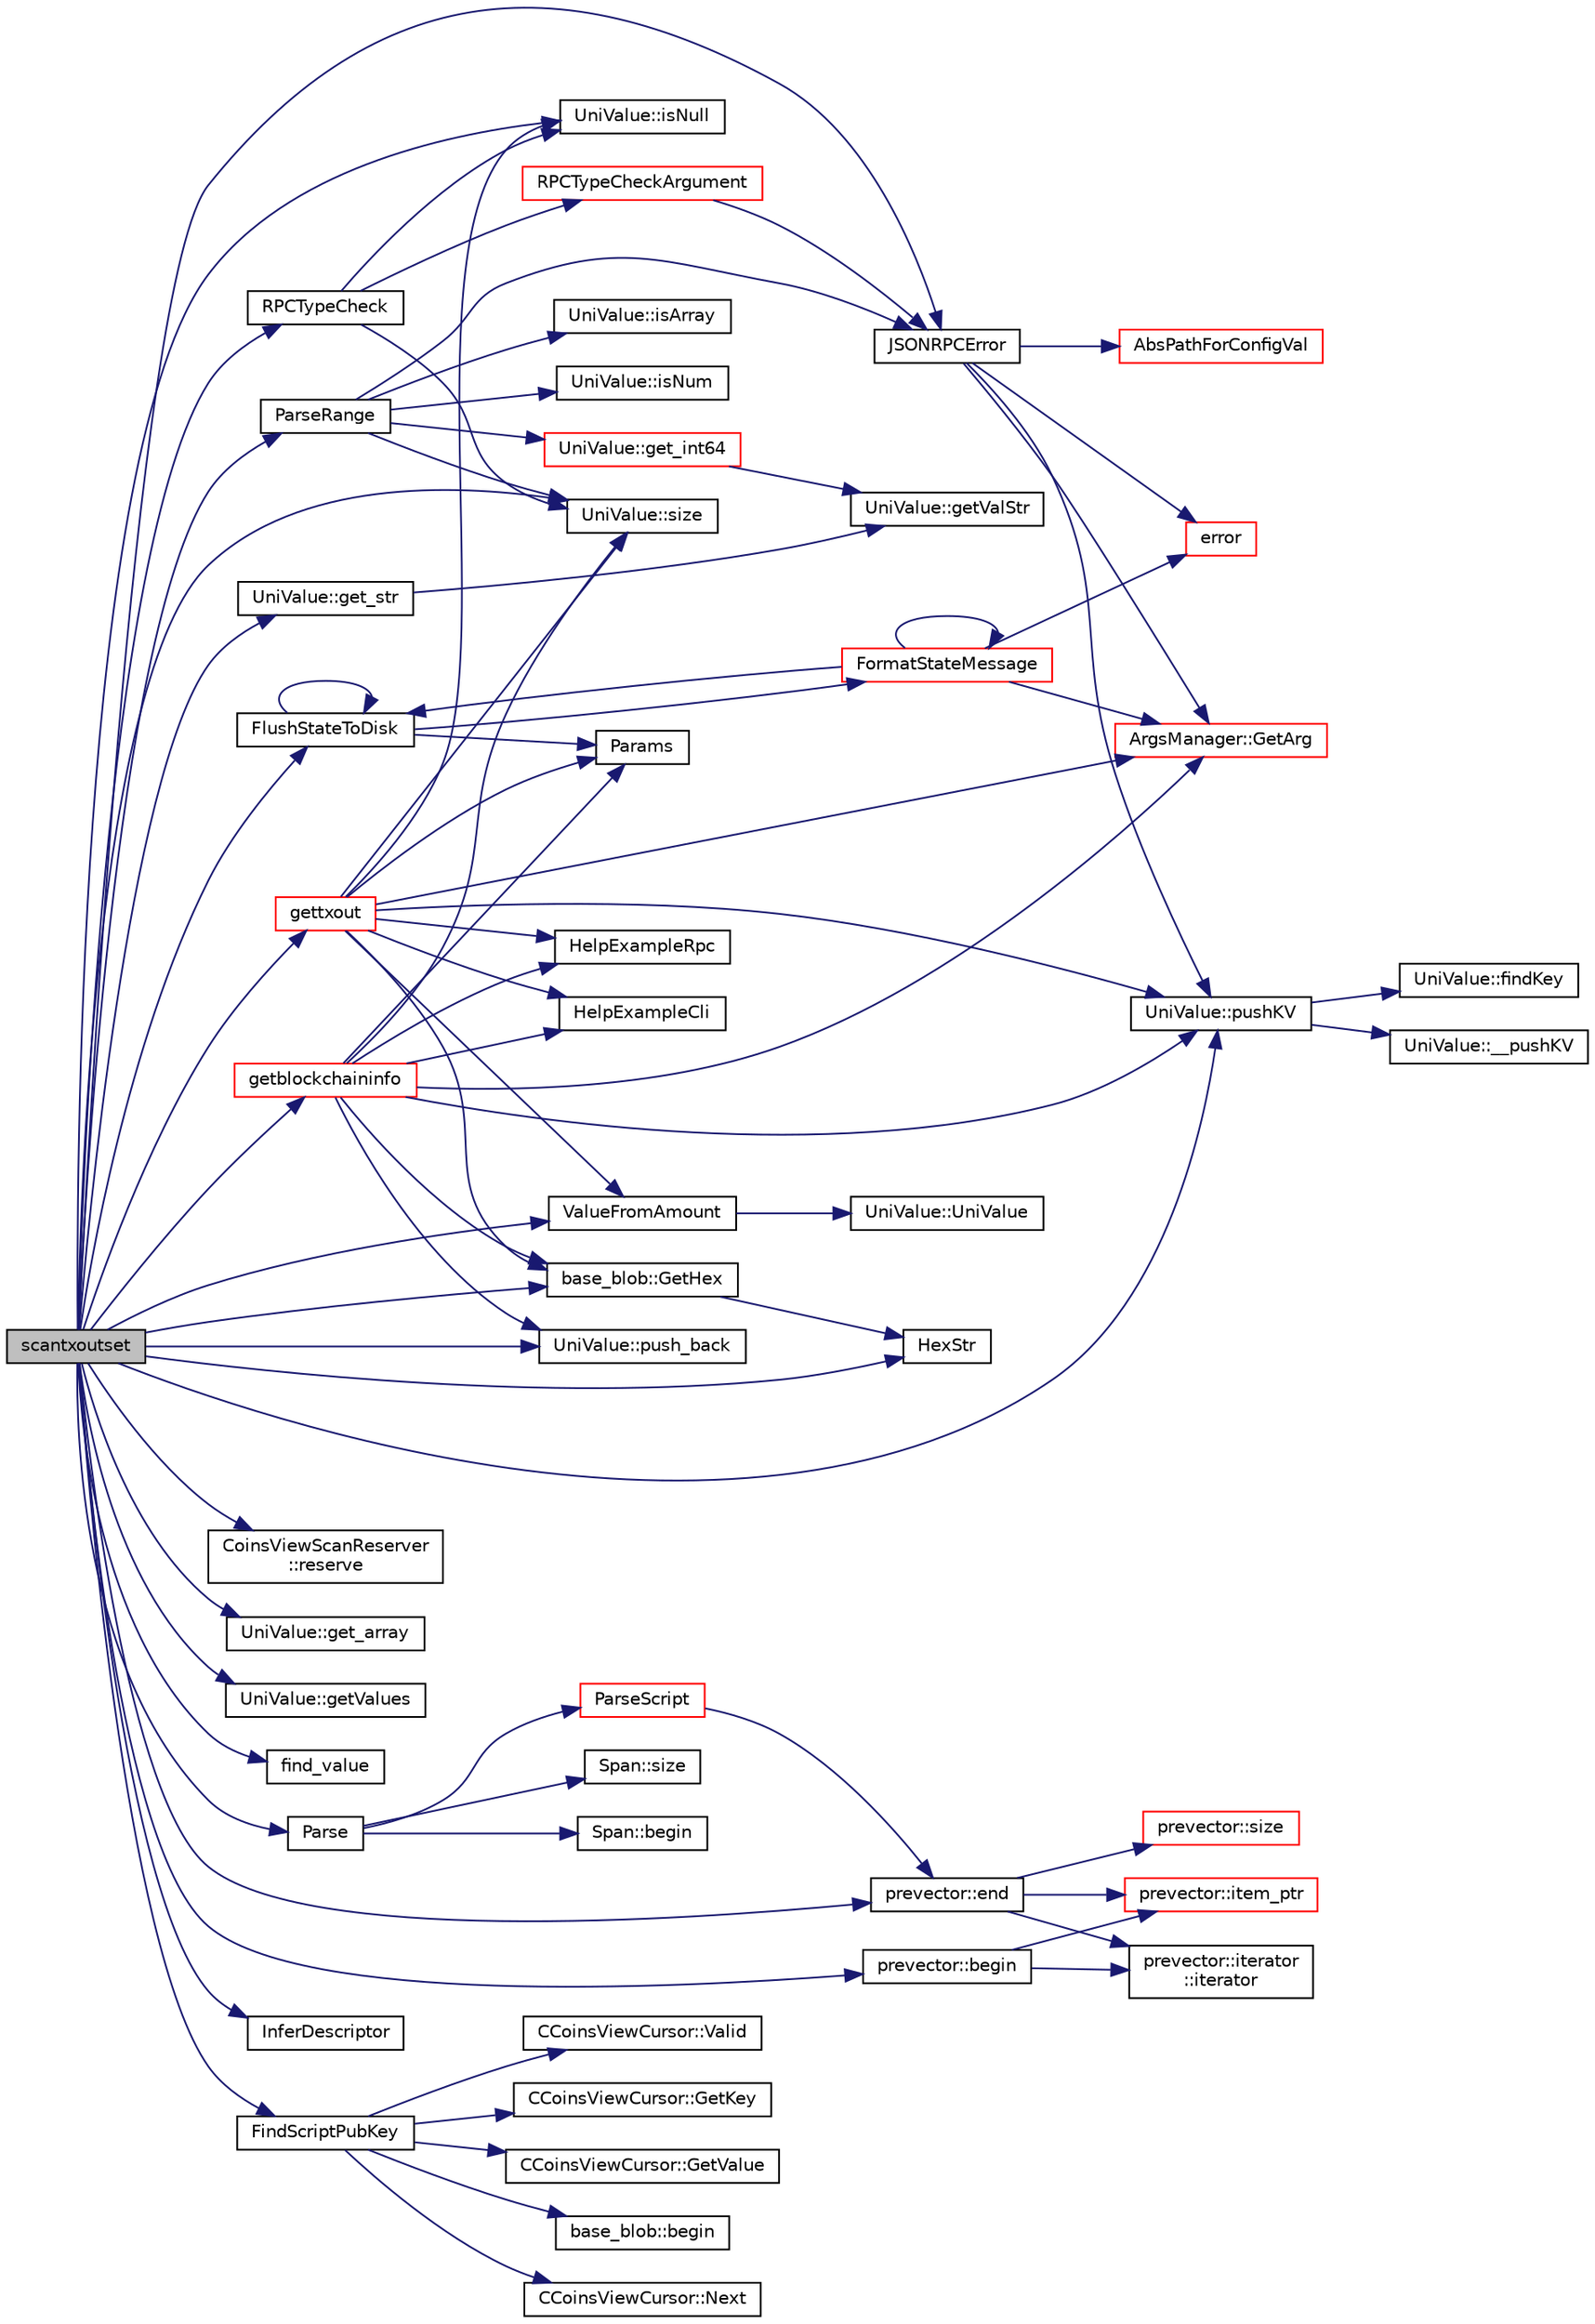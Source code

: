 digraph "scantxoutset"
{
  edge [fontname="Helvetica",fontsize="10",labelfontname="Helvetica",labelfontsize="10"];
  node [fontname="Helvetica",fontsize="10",shape=record];
  rankdir="LR";
  Node1 [label="scantxoutset",height=0.2,width=0.4,color="black", fillcolor="grey75", style="filled", fontcolor="black"];
  Node1 -> Node2 [color="midnightblue",fontsize="10",style="solid",fontname="Helvetica"];
  Node2 [label="UniValue::size",height=0.2,width=0.4,color="black", fillcolor="white", style="filled",URL="$class_uni_value.html#a61ee4ef0fa78da6d936dddf408a51a13"];
  Node1 -> Node3 [color="midnightblue",fontsize="10",style="solid",fontname="Helvetica"];
  Node3 [label="RPCTypeCheck",height=0.2,width=0.4,color="black", fillcolor="white", style="filled",URL="$server_8cpp.html#a1d3e3ccc5d3ba3ee1314be41a2039e0f",tooltip="Type-check arguments; throws JSONRPCError if wrong type given. "];
  Node3 -> Node2 [color="midnightblue",fontsize="10",style="solid",fontname="Helvetica"];
  Node3 -> Node4 [color="midnightblue",fontsize="10",style="solid",fontname="Helvetica"];
  Node4 [label="UniValue::isNull",height=0.2,width=0.4,color="black", fillcolor="white", style="filled",URL="$class_uni_value.html#a70c4bfad8015106cc480042462f413c1"];
  Node3 -> Node5 [color="midnightblue",fontsize="10",style="solid",fontname="Helvetica"];
  Node5 [label="RPCTypeCheckArgument",height=0.2,width=0.4,color="red", fillcolor="white", style="filled",URL="$server_8cpp.html#a34ca526f05cc7f2281e634a5be48c121",tooltip="Type-check one argument; throws JSONRPCError if wrong type given. "];
  Node5 -> Node6 [color="midnightblue",fontsize="10",style="solid",fontname="Helvetica"];
  Node6 [label="JSONRPCError",height=0.2,width=0.4,color="black", fillcolor="white", style="filled",URL="$rpc_2protocol_8cpp.html#a40b75d3d265c4a2e1d5fe3e129743884"];
  Node6 -> Node7 [color="midnightblue",fontsize="10",style="solid",fontname="Helvetica"];
  Node7 [label="error",height=0.2,width=0.4,color="red", fillcolor="white", style="filled",URL="$system_8h.html#a0605c886f88f190fa6a51ae07ca7558a"];
  Node6 -> Node8 [color="midnightblue",fontsize="10",style="solid",fontname="Helvetica"];
  Node8 [label="UniValue::pushKV",height=0.2,width=0.4,color="black", fillcolor="white", style="filled",URL="$class_uni_value.html#abab649c2dbd593233de6364254456026"];
  Node8 -> Node9 [color="midnightblue",fontsize="10",style="solid",fontname="Helvetica"];
  Node9 [label="UniValue::findKey",height=0.2,width=0.4,color="black", fillcolor="white", style="filled",URL="$class_uni_value.html#a0b2da6f10943e899d304a28ef1a12094"];
  Node8 -> Node10 [color="midnightblue",fontsize="10",style="solid",fontname="Helvetica"];
  Node10 [label="UniValue::__pushKV",height=0.2,width=0.4,color="black", fillcolor="white", style="filled",URL="$class_uni_value.html#a505a2087cb7d9ee51d24a97a5cc7910c"];
  Node6 -> Node11 [color="midnightblue",fontsize="10",style="solid",fontname="Helvetica"];
  Node11 [label="ArgsManager::GetArg",height=0.2,width=0.4,color="red", fillcolor="white", style="filled",URL="$class_args_manager.html#a565c101a8d753ca2d71c7069a9d411c1",tooltip="Return string argument or default value. "];
  Node6 -> Node12 [color="midnightblue",fontsize="10",style="solid",fontname="Helvetica"];
  Node12 [label="AbsPathForConfigVal",height=0.2,width=0.4,color="red", fillcolor="white", style="filled",URL="$system_8cpp.html#a162859252c5665f520a6d4bce967947c",tooltip="Most paths passed as configuration arguments are treated as relative to the datadir if they are not a..."];
  Node1 -> Node13 [color="midnightblue",fontsize="10",style="solid",fontname="Helvetica"];
  Node13 [label="UniValue::get_str",height=0.2,width=0.4,color="black", fillcolor="white", style="filled",URL="$class_uni_value.html#a9f69bbd4ccf8d083934cbb510c039cef"];
  Node13 -> Node14 [color="midnightblue",fontsize="10",style="solid",fontname="Helvetica"];
  Node14 [label="UniValue::getValStr",height=0.2,width=0.4,color="black", fillcolor="white", style="filled",URL="$class_uni_value.html#ae8e17c2a90b668d0771a0523d70cd70d"];
  Node1 -> Node15 [color="midnightblue",fontsize="10",style="solid",fontname="Helvetica"];
  Node15 [label="CoinsViewScanReserver\l::reserve",height=0.2,width=0.4,color="black", fillcolor="white", style="filled",URL="$class_coins_view_scan_reserver.html#ae97d608dd699ec00814dc6074680f8a9"];
  Node1 -> Node8 [color="midnightblue",fontsize="10",style="solid",fontname="Helvetica"];
  Node1 -> Node6 [color="midnightblue",fontsize="10",style="solid",fontname="Helvetica"];
  Node1 -> Node16 [color="midnightblue",fontsize="10",style="solid",fontname="Helvetica"];
  Node16 [label="UniValue::get_array",height=0.2,width=0.4,color="black", fillcolor="white", style="filled",URL="$class_uni_value.html#ad9dc934ddb1fb9515449bbc9148a18ea"];
  Node1 -> Node17 [color="midnightblue",fontsize="10",style="solid",fontname="Helvetica"];
  Node17 [label="UniValue::getValues",height=0.2,width=0.4,color="black", fillcolor="white", style="filled",URL="$class_uni_value.html#ac69674f357ce37046be79bd9e982ca67"];
  Node1 -> Node18 [color="midnightblue",fontsize="10",style="solid",fontname="Helvetica"];
  Node18 [label="find_value",height=0.2,width=0.4,color="black", fillcolor="white", style="filled",URL="$univalue_8h.html#a33625d562f1ef5f44ceb171d5c8f2a85"];
  Node1 -> Node4 [color="midnightblue",fontsize="10",style="solid",fontname="Helvetica"];
  Node1 -> Node19 [color="midnightblue",fontsize="10",style="solid",fontname="Helvetica"];
  Node19 [label="ParseRange",height=0.2,width=0.4,color="black", fillcolor="white", style="filled",URL="$util_8cpp.html#a33cafa17fa50fc9f7b872f8ad2809dfa",tooltip="Parse a JSON range specified as int64, or [int64, int64]. "];
  Node19 -> Node20 [color="midnightblue",fontsize="10",style="solid",fontname="Helvetica"];
  Node20 [label="UniValue::isNum",height=0.2,width=0.4,color="black", fillcolor="white", style="filled",URL="$class_uni_value.html#a7fbb6d10b1353a8522f7b0d0784fa5b8"];
  Node19 -> Node21 [color="midnightblue",fontsize="10",style="solid",fontname="Helvetica"];
  Node21 [label="UniValue::get_int64",height=0.2,width=0.4,color="red", fillcolor="white", style="filled",URL="$class_uni_value.html#a4891070715a7c974a2c829f01637b473"];
  Node21 -> Node14 [color="midnightblue",fontsize="10",style="solid",fontname="Helvetica"];
  Node19 -> Node22 [color="midnightblue",fontsize="10",style="solid",fontname="Helvetica"];
  Node22 [label="UniValue::isArray",height=0.2,width=0.4,color="black", fillcolor="white", style="filled",URL="$class_uni_value.html#a58313bd5c29e30b861079ca9d7c9c2b9"];
  Node19 -> Node2 [color="midnightblue",fontsize="10",style="solid",fontname="Helvetica"];
  Node19 -> Node6 [color="midnightblue",fontsize="10",style="solid",fontname="Helvetica"];
  Node1 -> Node23 [color="midnightblue",fontsize="10",style="solid",fontname="Helvetica"];
  Node23 [label="Parse",height=0.2,width=0.4,color="black", fillcolor="white", style="filled",URL="$descriptor_8cpp.html#adb1fcc7f0e1c90f01b1d47beecaa4880",tooltip="Parse a descriptor string. "];
  Node23 -> Node24 [color="midnightblue",fontsize="10",style="solid",fontname="Helvetica"];
  Node24 [label="Span::size",height=0.2,width=0.4,color="black", fillcolor="white", style="filled",URL="$class_span.html#ad3ffcd37799bda81da7cf4486726b830"];
  Node23 -> Node25 [color="midnightblue",fontsize="10",style="solid",fontname="Helvetica"];
  Node25 [label="Span::begin",height=0.2,width=0.4,color="black", fillcolor="white", style="filled",URL="$class_span.html#a91d6aef791a1abb906d78298ffefebb1"];
  Node23 -> Node26 [color="midnightblue",fontsize="10",style="solid",fontname="Helvetica"];
  Node26 [label="ParseScript",height=0.2,width=0.4,color="red", fillcolor="white", style="filled",URL="$core__io_8h.html#a29989c95b21abde8baf8b48a73f9b9a8"];
  Node26 -> Node27 [color="midnightblue",fontsize="10",style="solid",fontname="Helvetica"];
  Node27 [label="prevector::end",height=0.2,width=0.4,color="black", fillcolor="white", style="filled",URL="$classprevector.html#aab7f6e13a3cac85cc340fc6b90c5365c"];
  Node27 -> Node28 [color="midnightblue",fontsize="10",style="solid",fontname="Helvetica"];
  Node28 [label="prevector::iterator\l::iterator",height=0.2,width=0.4,color="black", fillcolor="white", style="filled",URL="$classprevector_1_1iterator.html#ae9dd2b5e8d96f866e4b05d6b7535f285"];
  Node27 -> Node29 [color="midnightblue",fontsize="10",style="solid",fontname="Helvetica"];
  Node29 [label="prevector::item_ptr",height=0.2,width=0.4,color="red", fillcolor="white", style="filled",URL="$classprevector.html#a59f1d7bcbc751cfa0faddd7ffa184846"];
  Node27 -> Node30 [color="midnightblue",fontsize="10",style="solid",fontname="Helvetica"];
  Node30 [label="prevector::size",height=0.2,width=0.4,color="red", fillcolor="white", style="filled",URL="$classprevector.html#a8430c39b212986d6cd2ba9d6fa939241"];
  Node1 -> Node31 [color="midnightblue",fontsize="10",style="solid",fontname="Helvetica"];
  Node31 [label="InferDescriptor",height=0.2,width=0.4,color="black", fillcolor="white", style="filled",URL="$descriptor_8cpp.html#ae75dd07a3fc7e942c4ed979623c05c48",tooltip="Find a descriptor for the specified script, using information from provider where possible..."];
  Node1 -> Node32 [color="midnightblue",fontsize="10",style="solid",fontname="Helvetica"];
  Node32 [label="FlushStateToDisk",height=0.2,width=0.4,color="black", fillcolor="white", style="filled",URL="$validation_8cpp.html#a0d01c135cc5a05475e3dc3910c9888da",tooltip="Flush all state, indexes and buffers to disk. "];
  Node32 -> Node33 [color="midnightblue",fontsize="10",style="solid",fontname="Helvetica"];
  Node33 [label="Params",height=0.2,width=0.4,color="black", fillcolor="white", style="filled",URL="$chainparams_8cpp.html#ace5c5b706d71a324a417dd2db394fd4a",tooltip="Return the currently selected parameters. "];
  Node32 -> Node32 [color="midnightblue",fontsize="10",style="solid",fontname="Helvetica"];
  Node32 -> Node34 [color="midnightblue",fontsize="10",style="solid",fontname="Helvetica"];
  Node34 [label="FormatStateMessage",height=0.2,width=0.4,color="red", fillcolor="white", style="filled",URL="$validation_8cpp.html#a86ed1d2d0837b905d74c2e4192b6c06a",tooltip="Convert CValidationState to a human-readable message for logging. "];
  Node34 -> Node11 [color="midnightblue",fontsize="10",style="solid",fontname="Helvetica"];
  Node34 -> Node7 [color="midnightblue",fontsize="10",style="solid",fontname="Helvetica"];
  Node34 -> Node34 [color="midnightblue",fontsize="10",style="solid",fontname="Helvetica"];
  Node34 -> Node32 [color="midnightblue",fontsize="10",style="solid",fontname="Helvetica"];
  Node1 -> Node35 [color="midnightblue",fontsize="10",style="solid",fontname="Helvetica"];
  Node35 [label="FindScriptPubKey",height=0.2,width=0.4,color="black", fillcolor="white", style="filled",URL="$blockchain_8cpp.html#a47f8d3a14b20c71b6500954a2194637f",tooltip="Search for a given set of pubkey scripts. "];
  Node35 -> Node36 [color="midnightblue",fontsize="10",style="solid",fontname="Helvetica"];
  Node36 [label="CCoinsViewCursor::Valid",height=0.2,width=0.4,color="black", fillcolor="white", style="filled",URL="$class_c_coins_view_cursor.html#a342832b1976ff9dd56c1d1184844167d"];
  Node35 -> Node37 [color="midnightblue",fontsize="10",style="solid",fontname="Helvetica"];
  Node37 [label="CCoinsViewCursor::GetKey",height=0.2,width=0.4,color="black", fillcolor="white", style="filled",URL="$class_c_coins_view_cursor.html#a998dd38791b1dd28794f7e6ce108df8a"];
  Node35 -> Node38 [color="midnightblue",fontsize="10",style="solid",fontname="Helvetica"];
  Node38 [label="CCoinsViewCursor::GetValue",height=0.2,width=0.4,color="black", fillcolor="white", style="filled",URL="$class_c_coins_view_cursor.html#ad86274fb9d5809e9c578b8c1612cc13e"];
  Node35 -> Node39 [color="midnightblue",fontsize="10",style="solid",fontname="Helvetica"];
  Node39 [label="base_blob::begin",height=0.2,width=0.4,color="black", fillcolor="white", style="filled",URL="$classbase__blob.html#aeee68e00ceeacf49086e98b661e017ff"];
  Node35 -> Node40 [color="midnightblue",fontsize="10",style="solid",fontname="Helvetica"];
  Node40 [label="CCoinsViewCursor::Next",height=0.2,width=0.4,color="black", fillcolor="white", style="filled",URL="$class_c_coins_view_cursor.html#a2dcc463aa35b7cecc0d11602c7a1796b"];
  Node1 -> Node41 [color="midnightblue",fontsize="10",style="solid",fontname="Helvetica"];
  Node41 [label="base_blob::GetHex",height=0.2,width=0.4,color="black", fillcolor="white", style="filled",URL="$classbase__blob.html#a9541747b1f91f9469ac0aff90665bd32"];
  Node41 -> Node42 [color="midnightblue",fontsize="10",style="solid",fontname="Helvetica"];
  Node42 [label="HexStr",height=0.2,width=0.4,color="black", fillcolor="white", style="filled",URL="$strencodings_8h.html#af003e10d5d34c3271ca57ec79059a5ae"];
  Node1 -> Node42 [color="midnightblue",fontsize="10",style="solid",fontname="Helvetica"];
  Node1 -> Node43 [color="midnightblue",fontsize="10",style="solid",fontname="Helvetica"];
  Node43 [label="prevector::begin",height=0.2,width=0.4,color="black", fillcolor="white", style="filled",URL="$classprevector.html#aa9210cbe708412a70868d6e0bca844c9"];
  Node43 -> Node28 [color="midnightblue",fontsize="10",style="solid",fontname="Helvetica"];
  Node43 -> Node29 [color="midnightblue",fontsize="10",style="solid",fontname="Helvetica"];
  Node1 -> Node27 [color="midnightblue",fontsize="10",style="solid",fontname="Helvetica"];
  Node1 -> Node44 [color="midnightblue",fontsize="10",style="solid",fontname="Helvetica"];
  Node44 [label="ValueFromAmount",height=0.2,width=0.4,color="black", fillcolor="white", style="filled",URL="$core__io_8h.html#a513e384f1d458abddd1bf9be05125947"];
  Node44 -> Node45 [color="midnightblue",fontsize="10",style="solid",fontname="Helvetica"];
  Node45 [label="UniValue::UniValue",height=0.2,width=0.4,color="black", fillcolor="white", style="filled",URL="$class_uni_value.html#aa554610302e7e028dcdc78dcdf87d410"];
  Node1 -> Node46 [color="midnightblue",fontsize="10",style="solid",fontname="Helvetica"];
  Node46 [label="UniValue::push_back",height=0.2,width=0.4,color="black", fillcolor="white", style="filled",URL="$class_uni_value.html#a944cd1b59b040cd24c9f46b55a68d49a"];
  Node1 -> Node47 [color="midnightblue",fontsize="10",style="solid",fontname="Helvetica"];
  Node47 [label="getblockchaininfo",height=0.2,width=0.4,color="red", fillcolor="white", style="filled",URL="$blockchain_8cpp.html#a474625d5c1ef0c47e33c078fb53f6ba4"];
  Node47 -> Node2 [color="midnightblue",fontsize="10",style="solid",fontname="Helvetica"];
  Node47 -> Node48 [color="midnightblue",fontsize="10",style="solid",fontname="Helvetica"];
  Node48 [label="HelpExampleCli",height=0.2,width=0.4,color="black", fillcolor="white", style="filled",URL="$server_8cpp.html#a26bafe3d526ee8cbc84b3c0b0dc3a43b"];
  Node47 -> Node49 [color="midnightblue",fontsize="10",style="solid",fontname="Helvetica"];
  Node49 [label="HelpExampleRpc",height=0.2,width=0.4,color="black", fillcolor="white", style="filled",URL="$server_8cpp.html#a9ef4f8fb114508ceb861a0e8c3e0d26e"];
  Node47 -> Node8 [color="midnightblue",fontsize="10",style="solid",fontname="Helvetica"];
  Node47 -> Node33 [color="midnightblue",fontsize="10",style="solid",fontname="Helvetica"];
  Node47 -> Node41 [color="midnightblue",fontsize="10",style="solid",fontname="Helvetica"];
  Node47 -> Node11 [color="midnightblue",fontsize="10",style="solid",fontname="Helvetica"];
  Node47 -> Node46 [color="midnightblue",fontsize="10",style="solid",fontname="Helvetica"];
  Node1 -> Node50 [color="midnightblue",fontsize="10",style="solid",fontname="Helvetica"];
  Node50 [label="gettxout",height=0.2,width=0.4,color="red", fillcolor="white", style="filled",URL="$blockchain_8cpp.html#a0d3ec9ae23b08828dd7ca646766ca637"];
  Node50 -> Node2 [color="midnightblue",fontsize="10",style="solid",fontname="Helvetica"];
  Node50 -> Node48 [color="midnightblue",fontsize="10",style="solid",fontname="Helvetica"];
  Node50 -> Node49 [color="midnightblue",fontsize="10",style="solid",fontname="Helvetica"];
  Node50 -> Node4 [color="midnightblue",fontsize="10",style="solid",fontname="Helvetica"];
  Node50 -> Node8 [color="midnightblue",fontsize="10",style="solid",fontname="Helvetica"];
  Node50 -> Node41 [color="midnightblue",fontsize="10",style="solid",fontname="Helvetica"];
  Node50 -> Node44 [color="midnightblue",fontsize="10",style="solid",fontname="Helvetica"];
  Node50 -> Node11 [color="midnightblue",fontsize="10",style="solid",fontname="Helvetica"];
  Node50 -> Node33 [color="midnightblue",fontsize="10",style="solid",fontname="Helvetica"];
}
